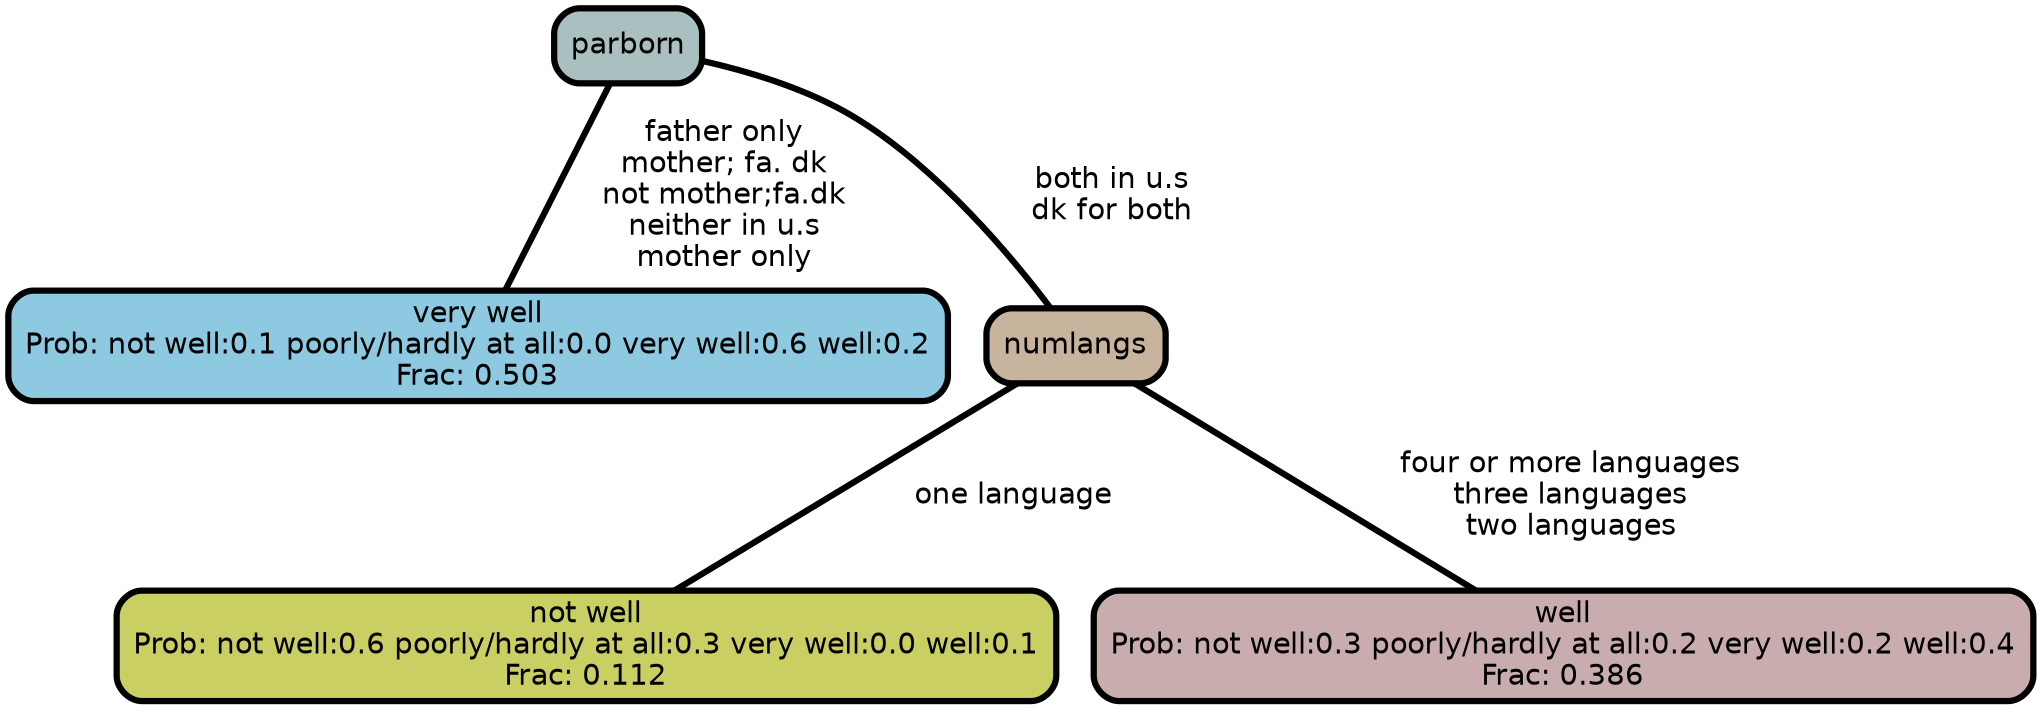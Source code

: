 graph Tree {
node [shape=box, style="filled, rounded",color="black",penwidth="3",fontcolor="black",                 fontname=helvetica] ;
graph [ranksep="0 equally", splines=straight,                 bgcolor=transparent, dpi=200] ;
edge [fontname=helvetica, color=black] ;
0 [label="very well
Prob: not well:0.1 poorly/hardly at all:0.0 very well:0.6 well:0.2
Frac: 0.503", fillcolor="#8dc9e0"] ;
1 [label="parborn", fillcolor="#aabfbf"] ;
2 [label="not well
Prob: not well:0.6 poorly/hardly at all:0.3 very well:0.0 well:0.1
Frac: 0.112", fillcolor="#c9cf62"] ;
3 [label="numlangs", fillcolor="#c8b49d"] ;
4 [label="well
Prob: not well:0.3 poorly/hardly at all:0.2 very well:0.2 well:0.4
Frac: 0.386", fillcolor="#c8acae"] ;
1 -- 0 [label=" father only\n mother; fa. dk\n not mother;fa.dk\n neither in u.s\n mother only",penwidth=3] ;
1 -- 3 [label=" both in u.s\n dk for both",penwidth=3] ;
3 -- 2 [label=" one language",penwidth=3] ;
3 -- 4 [label=" four or more languages\n three languages\n two languages",penwidth=3] ;
{rank = same;}}